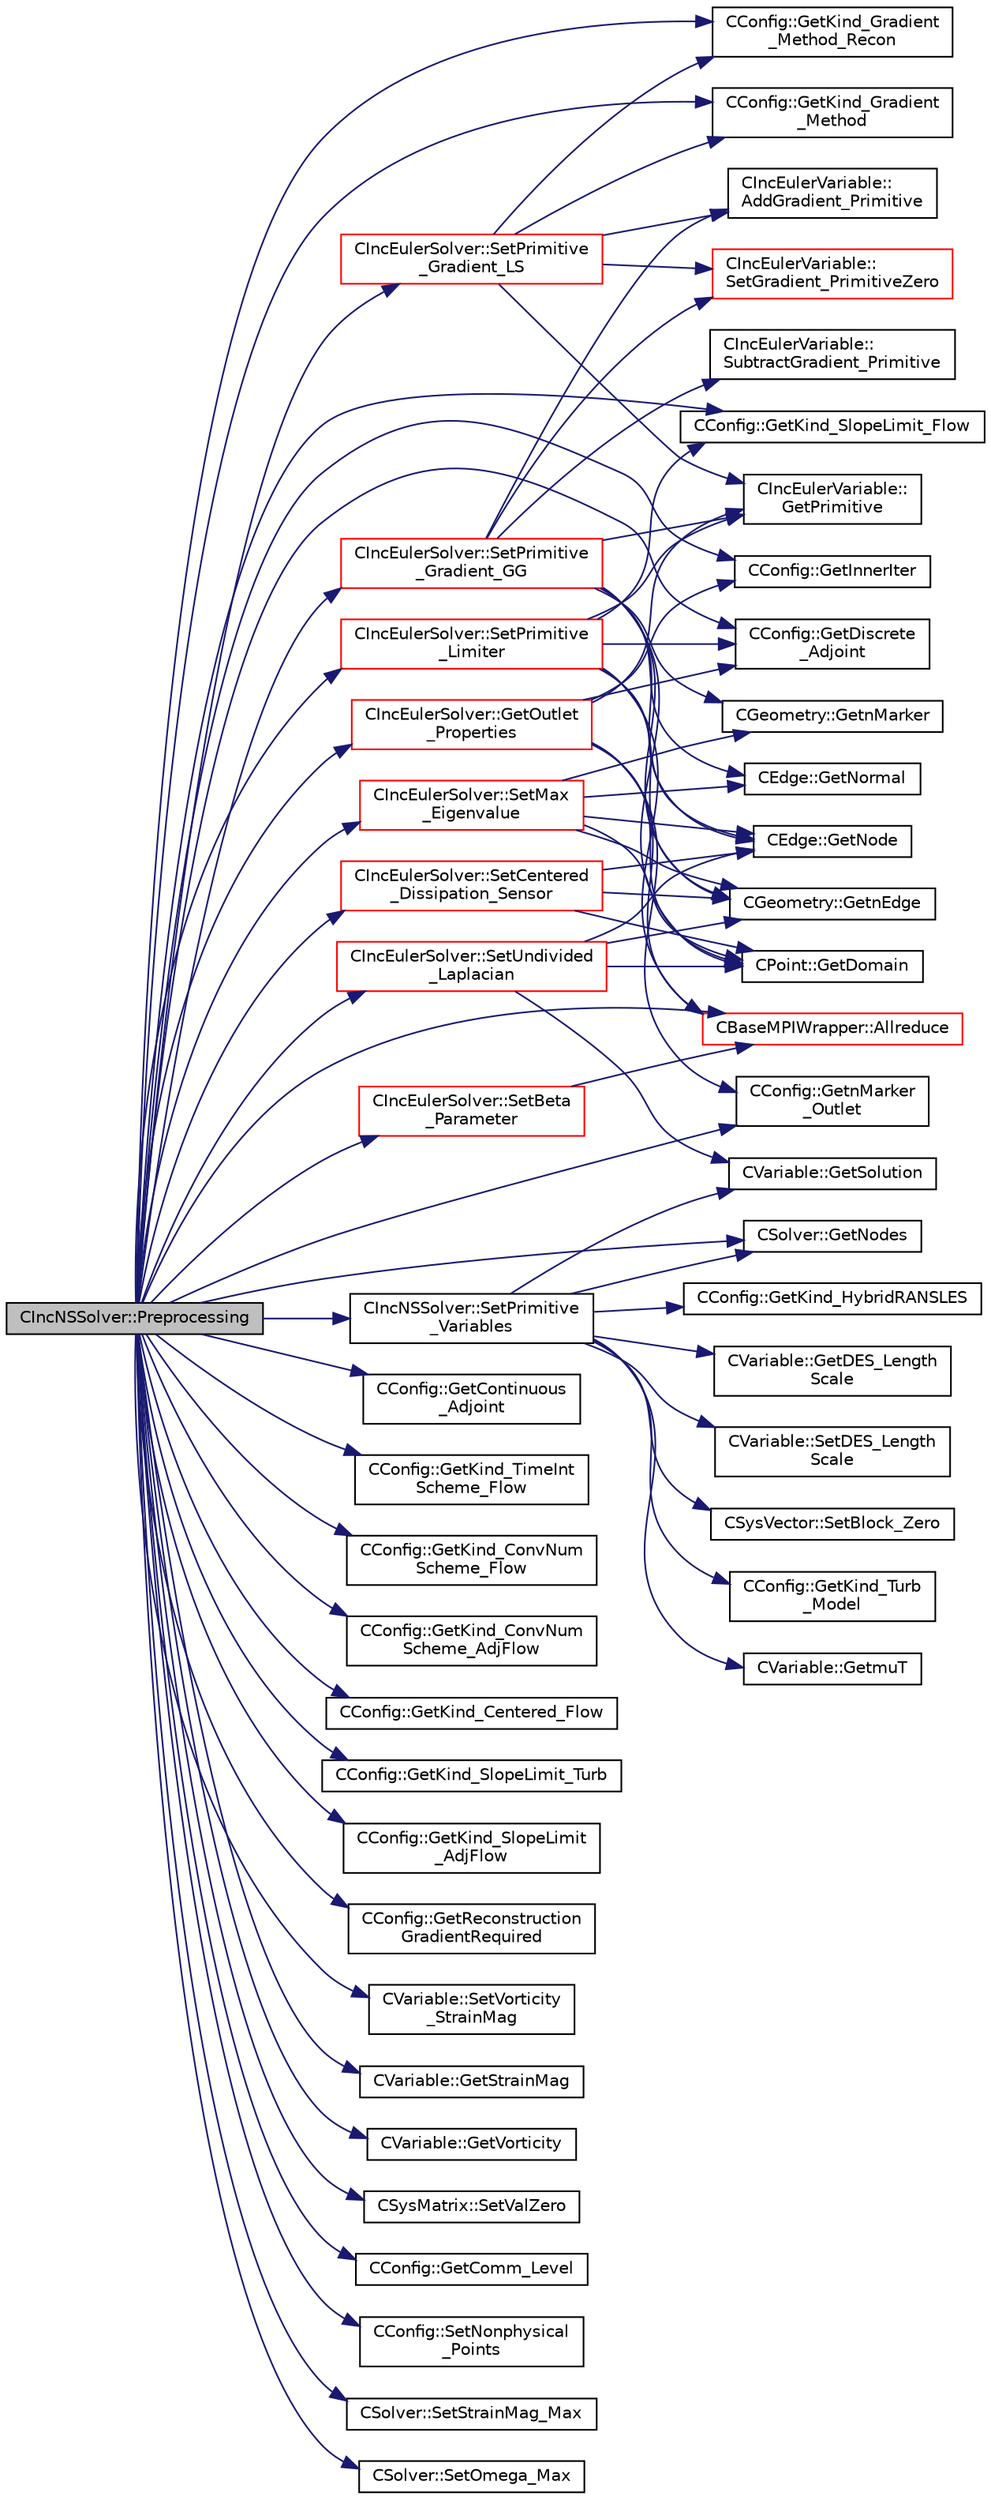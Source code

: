 digraph "CIncNSSolver::Preprocessing"
{
  edge [fontname="Helvetica",fontsize="10",labelfontname="Helvetica",labelfontsize="10"];
  node [fontname="Helvetica",fontsize="10",shape=record];
  rankdir="LR";
  Node498 [label="CIncNSSolver::Preprocessing",height=0.2,width=0.4,color="black", fillcolor="grey75", style="filled", fontcolor="black"];
  Node498 -> Node499 [color="midnightblue",fontsize="10",style="solid",fontname="Helvetica"];
  Node499 [label="CConfig::GetInnerIter",height=0.2,width=0.4,color="black", fillcolor="white", style="filled",URL="$class_c_config.html#afb04e3794a1a3cef3c5897f31f2efd2d",tooltip="Get the current FSI iteration number. "];
  Node498 -> Node500 [color="midnightblue",fontsize="10",style="solid",fontname="Helvetica"];
  Node500 [label="CConfig::GetContinuous\l_Adjoint",height=0.2,width=0.4,color="black", fillcolor="white", style="filled",URL="$class_c_config.html#a2917fd8eeb6a8bf275a3fc351aac2a5e",tooltip="Determines if problem is adjoint. "];
  Node498 -> Node501 [color="midnightblue",fontsize="10",style="solid",fontname="Helvetica"];
  Node501 [label="CConfig::GetDiscrete\l_Adjoint",height=0.2,width=0.4,color="black", fillcolor="white", style="filled",URL="$class_c_config.html#abe9f117dab934d76e518a9e8e40b142a",tooltip="Get the indicator whether we are solving an discrete adjoint problem. "];
  Node498 -> Node502 [color="midnightblue",fontsize="10",style="solid",fontname="Helvetica"];
  Node502 [label="CConfig::GetKind_TimeInt\lScheme_Flow",height=0.2,width=0.4,color="black", fillcolor="white", style="filled",URL="$class_c_config.html#a20e5fd7b43cfd2bf2bcf5137f12bc635",tooltip="Get the kind of integration scheme (explicit or implicit) for the flow equations. ..."];
  Node498 -> Node503 [color="midnightblue",fontsize="10",style="solid",fontname="Helvetica"];
  Node503 [label="CConfig::GetKind_ConvNum\lScheme_Flow",height=0.2,width=0.4,color="black", fillcolor="white", style="filled",URL="$class_c_config.html#a37d84fba27cc0fce5fb4dad75277aa0d",tooltip="Get the kind of convective numerical scheme for the flow equations (centered or upwind). "];
  Node498 -> Node504 [color="midnightblue",fontsize="10",style="solid",fontname="Helvetica"];
  Node504 [label="CConfig::GetKind_ConvNum\lScheme_AdjFlow",height=0.2,width=0.4,color="black", fillcolor="white", style="filled",URL="$class_c_config.html#a3e3813b3bb9d7242909c0ee42c59dadd",tooltip="Get the kind of convective numerical scheme for the adjoint flow equations (centered or upwind)..."];
  Node498 -> Node505 [color="midnightblue",fontsize="10",style="solid",fontname="Helvetica"];
  Node505 [label="CConfig::GetKind_Centered_Flow",height=0.2,width=0.4,color="black", fillcolor="white", style="filled",URL="$class_c_config.html#a130e07727d19c4018ead72790f5ede0b",tooltip="Get the kind of center convective numerical scheme for the flow equations. "];
  Node498 -> Node506 [color="midnightblue",fontsize="10",style="solid",fontname="Helvetica"];
  Node506 [label="CConfig::GetKind_SlopeLimit_Flow",height=0.2,width=0.4,color="black", fillcolor="white", style="filled",URL="$class_c_config.html#a2604613ee15ea8d060347a099576bdb7",tooltip="Get the method for limiting the spatial gradients. "];
  Node498 -> Node507 [color="midnightblue",fontsize="10",style="solid",fontname="Helvetica"];
  Node507 [label="CConfig::GetKind_SlopeLimit_Turb",height=0.2,width=0.4,color="black", fillcolor="white", style="filled",URL="$class_c_config.html#adb6cca30109a0f88831a803bc1f7415b",tooltip="Get the method for limiting the spatial gradients. "];
  Node498 -> Node508 [color="midnightblue",fontsize="10",style="solid",fontname="Helvetica"];
  Node508 [label="CConfig::GetKind_SlopeLimit\l_AdjFlow",height=0.2,width=0.4,color="black", fillcolor="white", style="filled",URL="$class_c_config.html#a89156d3db0310793202c243806d4a479",tooltip="Get the method for limiting the spatial gradients. "];
  Node498 -> Node509 [color="midnightblue",fontsize="10",style="solid",fontname="Helvetica"];
  Node509 [label="CConfig::GetnMarker\l_Outlet",height=0.2,width=0.4,color="black", fillcolor="white", style="filled",URL="$class_c_config.html#a97b0a66cbaf7e0b951c74bd0ea2e6741",tooltip="Get the total number of boundary markers. "];
  Node498 -> Node510 [color="midnightblue",fontsize="10",style="solid",fontname="Helvetica"];
  Node510 [label="CIncNSSolver::SetPrimitive\l_Variables",height=0.2,width=0.4,color="black", fillcolor="white", style="filled",URL="$class_c_inc_n_s_solver.html#a130169b1c3a16300e814d922db3f60f7",tooltip="Compute the velocity^2, SoundSpeed, Pressure, Enthalpy, Viscosity. "];
  Node510 -> Node511 [color="midnightblue",fontsize="10",style="solid",fontname="Helvetica"];
  Node511 [label="CConfig::GetKind_Turb\l_Model",height=0.2,width=0.4,color="black", fillcolor="white", style="filled",URL="$class_c_config.html#a40aaed07fc5844d505d2c0b7076594d7",tooltip="Get the kind of the turbulence model. "];
  Node510 -> Node512 [color="midnightblue",fontsize="10",style="solid",fontname="Helvetica"];
  Node512 [label="CSolver::GetNodes",height=0.2,width=0.4,color="black", fillcolor="white", style="filled",URL="$class_c_solver.html#af3198e52a2ea377bb765647b5e697197",tooltip="Allow outside access to the nodes of the solver, containing conservatives, primitives, etc. "];
  Node510 -> Node513 [color="midnightblue",fontsize="10",style="solid",fontname="Helvetica"];
  Node513 [label="CVariable::GetmuT",height=0.2,width=0.4,color="black", fillcolor="white", style="filled",URL="$class_c_variable.html#ad35ee29420764dda0bbb574f7a7253e7",tooltip="Get the value of the eddy viscosity. "];
  Node510 -> Node514 [color="midnightblue",fontsize="10",style="solid",fontname="Helvetica"];
  Node514 [label="CVariable::GetSolution",height=0.2,width=0.4,color="black", fillcolor="white", style="filled",URL="$class_c_variable.html#a261483e39c23c1de7cb9aea7e917c121",tooltip="Get the solution. "];
  Node510 -> Node515 [color="midnightblue",fontsize="10",style="solid",fontname="Helvetica"];
  Node515 [label="CConfig::GetKind_HybridRANSLES",height=0.2,width=0.4,color="black", fillcolor="white", style="filled",URL="$class_c_config.html#a2dae056d1f8e3385d25e6fbc251f0100",tooltip="Get the Kind of Hybrid RANS/LES. "];
  Node510 -> Node516 [color="midnightblue",fontsize="10",style="solid",fontname="Helvetica"];
  Node516 [label="CVariable::GetDES_Length\lScale",height=0.2,width=0.4,color="black", fillcolor="white", style="filled",URL="$class_c_variable.html#a063db38a4dba2d53a2d76eedfce3e6a0",tooltip="A virtual member. "];
  Node510 -> Node517 [color="midnightblue",fontsize="10",style="solid",fontname="Helvetica"];
  Node517 [label="CVariable::SetDES_Length\lScale",height=0.2,width=0.4,color="black", fillcolor="white", style="filled",URL="$class_c_variable.html#a6d5cc5cc96f650554012b9ec7bcaf605",tooltip="A virtual member. "];
  Node510 -> Node518 [color="midnightblue",fontsize="10",style="solid",fontname="Helvetica"];
  Node518 [label="CSysVector::SetBlock_Zero",height=0.2,width=0.4,color="black", fillcolor="white", style="filled",URL="$class_c_sys_vector.html#a9dedcec16bd6d95575de5b99e7a07e78",tooltip="Set the residual to zero. "];
  Node498 -> Node519 [color="midnightblue",fontsize="10",style="solid",fontname="Helvetica"];
  Node519 [label="CConfig::GetReconstruction\lGradientRequired",height=0.2,width=0.4,color="black", fillcolor="white", style="filled",URL="$class_c_config.html#a6f035f69eedad52f835efb73dccd3dfd",tooltip="Get flag for whether a second gradient calculation is required for upwind reconstruction alone..."];
  Node498 -> Node520 [color="midnightblue",fontsize="10",style="solid",fontname="Helvetica"];
  Node520 [label="CConfig::GetKind_Gradient\l_Method_Recon",height=0.2,width=0.4,color="black", fillcolor="white", style="filled",URL="$class_c_config.html#aca57a120515be840559558806f30c07b",tooltip="Get the kind of method for computation of spatial gradients used for upwind reconstruction. "];
  Node498 -> Node521 [color="midnightblue",fontsize="10",style="solid",fontname="Helvetica"];
  Node521 [label="CIncEulerSolver::SetPrimitive\l_Gradient_GG",height=0.2,width=0.4,color="red", fillcolor="white", style="filled",URL="$class_c_inc_euler_solver.html#a856a6db100c40b9c3df557d1dfe72c2b",tooltip="Compute the gradient of the primitive variables using Green-Gauss method, and stores the result in th..."];
  Node521 -> Node522 [color="midnightblue",fontsize="10",style="solid",fontname="Helvetica"];
  Node522 [label="CIncEulerVariable::\lSetGradient_PrimitiveZero",height=0.2,width=0.4,color="red", fillcolor="white", style="filled",URL="$class_c_inc_euler_variable.html#a31d9a01ae38bfd155553d29559b724da",tooltip="Set to zero the gradient of the primitive variables. "];
  Node521 -> Node524 [color="midnightblue",fontsize="10",style="solid",fontname="Helvetica"];
  Node524 [label="CGeometry::GetnEdge",height=0.2,width=0.4,color="black", fillcolor="white", style="filled",URL="$class_c_geometry.html#a7d6e1e1d1e46da8f55ecbe1a9380530a",tooltip="Get number of edges. "];
  Node521 -> Node525 [color="midnightblue",fontsize="10",style="solid",fontname="Helvetica"];
  Node525 [label="CEdge::GetNode",height=0.2,width=0.4,color="black", fillcolor="white", style="filled",URL="$class_c_edge.html#aee33b61d646e3fe59a4e23284ab1bf33",tooltip="Get the nodes of the edge. "];
  Node521 -> Node526 [color="midnightblue",fontsize="10",style="solid",fontname="Helvetica"];
  Node526 [label="CIncEulerVariable::\lGetPrimitive",height=0.2,width=0.4,color="black", fillcolor="white", style="filled",URL="$class_c_inc_euler_variable.html#af3063f74dadcaaacbe9f9d39fbf897ac",tooltip="Get the primitive variables. "];
  Node521 -> Node527 [color="midnightblue",fontsize="10",style="solid",fontname="Helvetica"];
  Node527 [label="CEdge::GetNormal",height=0.2,width=0.4,color="black", fillcolor="white", style="filled",URL="$class_c_edge.html#ada210a6f0643f444e7e491fc4ed9e662",tooltip="Copy the the normal vector of a face. "];
  Node521 -> Node528 [color="midnightblue",fontsize="10",style="solid",fontname="Helvetica"];
  Node528 [label="CPoint::GetDomain",height=0.2,width=0.4,color="black", fillcolor="white", style="filled",URL="$class_c_point.html#a1d7e22a60d4cfef356af1cba2bab3e55",tooltip="For parallel computation, its indicates if a point must be computed or not. "];
  Node521 -> Node529 [color="midnightblue",fontsize="10",style="solid",fontname="Helvetica"];
  Node529 [label="CIncEulerVariable::\lAddGradient_Primitive",height=0.2,width=0.4,color="black", fillcolor="white", style="filled",URL="$class_c_inc_euler_variable.html#a392798e64889a58eb935d08c02b28a90",tooltip="Add value to the gradient of the primitive variables. "];
  Node521 -> Node530 [color="midnightblue",fontsize="10",style="solid",fontname="Helvetica"];
  Node530 [label="CIncEulerVariable::\lSubtractGradient_Primitive",height=0.2,width=0.4,color="black", fillcolor="white", style="filled",URL="$class_c_inc_euler_variable.html#a1c121eabd802457926ed17e9beddb9da",tooltip="Subtract value to the gradient of the primitive variables. "];
  Node521 -> Node531 [color="midnightblue",fontsize="10",style="solid",fontname="Helvetica"];
  Node531 [label="CGeometry::GetnMarker",height=0.2,width=0.4,color="black", fillcolor="white", style="filled",URL="$class_c_geometry.html#a3c899d1370312702c189a8ee95a63ef7",tooltip="Get number of markers. "];
  Node498 -> Node631 [color="midnightblue",fontsize="10",style="solid",fontname="Helvetica"];
  Node631 [label="CIncEulerSolver::SetPrimitive\l_Gradient_LS",height=0.2,width=0.4,color="red", fillcolor="white", style="filled",URL="$class_c_inc_euler_solver.html#a3e3355cbeb9d265f4073cca113b9d46e",tooltip="Compute the gradient of the primitive variables using a Least-Squares method, and stores the result i..."];
  Node631 -> Node520 [color="midnightblue",fontsize="10",style="solid",fontname="Helvetica"];
  Node631 -> Node632 [color="midnightblue",fontsize="10",style="solid",fontname="Helvetica"];
  Node632 [label="CConfig::GetKind_Gradient\l_Method",height=0.2,width=0.4,color="black", fillcolor="white", style="filled",URL="$class_c_config.html#afc99e16f4eb125197d3d900a038c020f",tooltip="Get the kind of method for computation of spatial gradients used for viscous and source terms..."];
  Node631 -> Node522 [color="midnightblue",fontsize="10",style="solid",fontname="Helvetica"];
  Node631 -> Node526 [color="midnightblue",fontsize="10",style="solid",fontname="Helvetica"];
  Node631 -> Node529 [color="midnightblue",fontsize="10",style="solid",fontname="Helvetica"];
  Node498 -> Node632 [color="midnightblue",fontsize="10",style="solid",fontname="Helvetica"];
  Node498 -> Node639 [color="midnightblue",fontsize="10",style="solid",fontname="Helvetica"];
  Node639 [label="CIncEulerSolver::SetPrimitive\l_Limiter",height=0.2,width=0.4,color="red", fillcolor="white", style="filled",URL="$class_c_inc_euler_solver.html#a00bd56828c4e41ec3ff1e8753cb320ec",tooltip="Compute the limiter of the primitive variables. "];
  Node639 -> Node501 [color="midnightblue",fontsize="10",style="solid",fontname="Helvetica"];
  Node639 -> Node506 [color="midnightblue",fontsize="10",style="solid",fontname="Helvetica"];
  Node639 -> Node524 [color="midnightblue",fontsize="10",style="solid",fontname="Helvetica"];
  Node639 -> Node525 [color="midnightblue",fontsize="10",style="solid",fontname="Helvetica"];
  Node639 -> Node526 [color="midnightblue",fontsize="10",style="solid",fontname="Helvetica"];
  Node639 -> Node649 [color="midnightblue",fontsize="10",style="solid",fontname="Helvetica"];
  Node649 [label="CBaseMPIWrapper::Allreduce",height=0.2,width=0.4,color="red", fillcolor="white", style="filled",URL="$class_c_base_m_p_i_wrapper.html#a637b6fd917a8ca91ce748ba88e0d66b6"];
  Node498 -> Node652 [color="midnightblue",fontsize="10",style="solid",fontname="Helvetica"];
  Node652 [label="CIncEulerSolver::SetMax\l_Eigenvalue",height=0.2,width=0.4,color="red", fillcolor="white", style="filled",URL="$class_c_inc_euler_solver.html#ab804c5648aa5dd71ea12a57997167984",tooltip="Compute the max eigenvalue. "];
  Node652 -> Node524 [color="midnightblue",fontsize="10",style="solid",fontname="Helvetica"];
  Node652 -> Node525 [color="midnightblue",fontsize="10",style="solid",fontname="Helvetica"];
  Node652 -> Node527 [color="midnightblue",fontsize="10",style="solid",fontname="Helvetica"];
  Node652 -> Node528 [color="midnightblue",fontsize="10",style="solid",fontname="Helvetica"];
  Node652 -> Node531 [color="midnightblue",fontsize="10",style="solid",fontname="Helvetica"];
  Node498 -> Node656 [color="midnightblue",fontsize="10",style="solid",fontname="Helvetica"];
  Node656 [label="CIncEulerSolver::SetCentered\l_Dissipation_Sensor",height=0.2,width=0.4,color="red", fillcolor="white", style="filled",URL="$class_c_inc_euler_solver.html#a2323a0e322236c24668be8750dbaf237",tooltip="Compute a pressure sensor switch. "];
  Node656 -> Node524 [color="midnightblue",fontsize="10",style="solid",fontname="Helvetica"];
  Node656 -> Node525 [color="midnightblue",fontsize="10",style="solid",fontname="Helvetica"];
  Node656 -> Node528 [color="midnightblue",fontsize="10",style="solid",fontname="Helvetica"];
  Node498 -> Node658 [color="midnightblue",fontsize="10",style="solid",fontname="Helvetica"];
  Node658 [label="CIncEulerSolver::SetUndivided\l_Laplacian",height=0.2,width=0.4,color="red", fillcolor="white", style="filled",URL="$class_c_inc_euler_solver.html#a8b5d7772432b9759213892a50621c329",tooltip="Compute the undivided laplacian for the solution, except the energy equation. "];
  Node658 -> Node524 [color="midnightblue",fontsize="10",style="solid",fontname="Helvetica"];
  Node658 -> Node525 [color="midnightblue",fontsize="10",style="solid",fontname="Helvetica"];
  Node658 -> Node514 [color="midnightblue",fontsize="10",style="solid",fontname="Helvetica"];
  Node658 -> Node528 [color="midnightblue",fontsize="10",style="solid",fontname="Helvetica"];
  Node498 -> Node661 [color="midnightblue",fontsize="10",style="solid",fontname="Helvetica"];
  Node661 [label="CIncEulerSolver::SetBeta\l_Parameter",height=0.2,width=0.4,color="red", fillcolor="white", style="filled",URL="$class_c_inc_euler_solver.html#a3e20d6912dc1a1806424e31b12bd80f4",tooltip="Update the Beta parameter for the incompressible preconditioner. "];
  Node661 -> Node649 [color="midnightblue",fontsize="10",style="solid",fontname="Helvetica"];
  Node498 -> Node667 [color="midnightblue",fontsize="10",style="solid",fontname="Helvetica"];
  Node667 [label="CIncEulerSolver::GetOutlet\l_Properties",height=0.2,width=0.4,color="red", fillcolor="white", style="filled",URL="$class_c_inc_euler_solver.html#aacea1dc960644b2fb82b191b17bf9056",tooltip="A virtual member. "];
  Node667 -> Node499 [color="midnightblue",fontsize="10",style="solid",fontname="Helvetica"];
  Node667 -> Node509 [color="midnightblue",fontsize="10",style="solid",fontname="Helvetica"];
  Node667 -> Node528 [color="midnightblue",fontsize="10",style="solid",fontname="Helvetica"];
  Node667 -> Node526 [color="midnightblue",fontsize="10",style="solid",fontname="Helvetica"];
  Node667 -> Node649 [color="midnightblue",fontsize="10",style="solid",fontname="Helvetica"];
  Node667 -> Node501 [color="midnightblue",fontsize="10",style="solid",fontname="Helvetica"];
  Node498 -> Node512 [color="midnightblue",fontsize="10",style="solid",fontname="Helvetica"];
  Node498 -> Node681 [color="midnightblue",fontsize="10",style="solid",fontname="Helvetica"];
  Node681 [label="CVariable::SetVorticity\l_StrainMag",height=0.2,width=0.4,color="black", fillcolor="white", style="filled",URL="$class_c_variable.html#a2dff0bf7632213d3036f4630b2e9b561",tooltip="A virtual member. "];
  Node498 -> Node682 [color="midnightblue",fontsize="10",style="solid",fontname="Helvetica"];
  Node682 [label="CVariable::GetStrainMag",height=0.2,width=0.4,color="black", fillcolor="white", style="filled",URL="$class_c_variable.html#ab4bbba726600a999885491bb437c9fa8",tooltip="A virtual member. "];
  Node498 -> Node683 [color="midnightblue",fontsize="10",style="solid",fontname="Helvetica"];
  Node683 [label="CVariable::GetVorticity",height=0.2,width=0.4,color="black", fillcolor="white", style="filled",URL="$class_c_variable.html#a047fd769c6eae7a44a98f71319ef39ae",tooltip="A virtual member. "];
  Node498 -> Node684 [color="midnightblue",fontsize="10",style="solid",fontname="Helvetica"];
  Node684 [label="CSysMatrix::SetValZero",height=0.2,width=0.4,color="black", fillcolor="white", style="filled",URL="$class_c_sys_matrix.html#a8f974ad2e089dccfc99ea21a4ef5a819",tooltip="Sets to zero all the entries of the sparse matrix. "];
  Node498 -> Node685 [color="midnightblue",fontsize="10",style="solid",fontname="Helvetica"];
  Node685 [label="CConfig::GetComm_Level",height=0.2,width=0.4,color="black", fillcolor="white", style="filled",URL="$class_c_config.html#ab71278d2692ca5217674036650b02923",tooltip="Get the level of MPI communications to be performed. "];
  Node498 -> Node649 [color="midnightblue",fontsize="10",style="solid",fontname="Helvetica"];
  Node498 -> Node686 [color="midnightblue",fontsize="10",style="solid",fontname="Helvetica"];
  Node686 [label="CConfig::SetNonphysical\l_Points",height=0.2,width=0.4,color="black", fillcolor="white", style="filled",URL="$class_c_config.html#a434fe0922532828b7e40ded865c5ce51",tooltip="Set the current number of non-physical nodes in the solution. "];
  Node498 -> Node687 [color="midnightblue",fontsize="10",style="solid",fontname="Helvetica"];
  Node687 [label="CSolver::SetStrainMag_Max",height=0.2,width=0.4,color="black", fillcolor="white", style="filled",URL="$class_c_solver.html#a7ff775c15c928835ed094e3f62085d5c",tooltip="A virtual member. "];
  Node498 -> Node688 [color="midnightblue",fontsize="10",style="solid",fontname="Helvetica"];
  Node688 [label="CSolver::SetOmega_Max",height=0.2,width=0.4,color="black", fillcolor="white", style="filled",URL="$class_c_solver.html#a4a793f2c71df40b2c55dfe70b2a835f6",tooltip="A virtual member. "];
}
